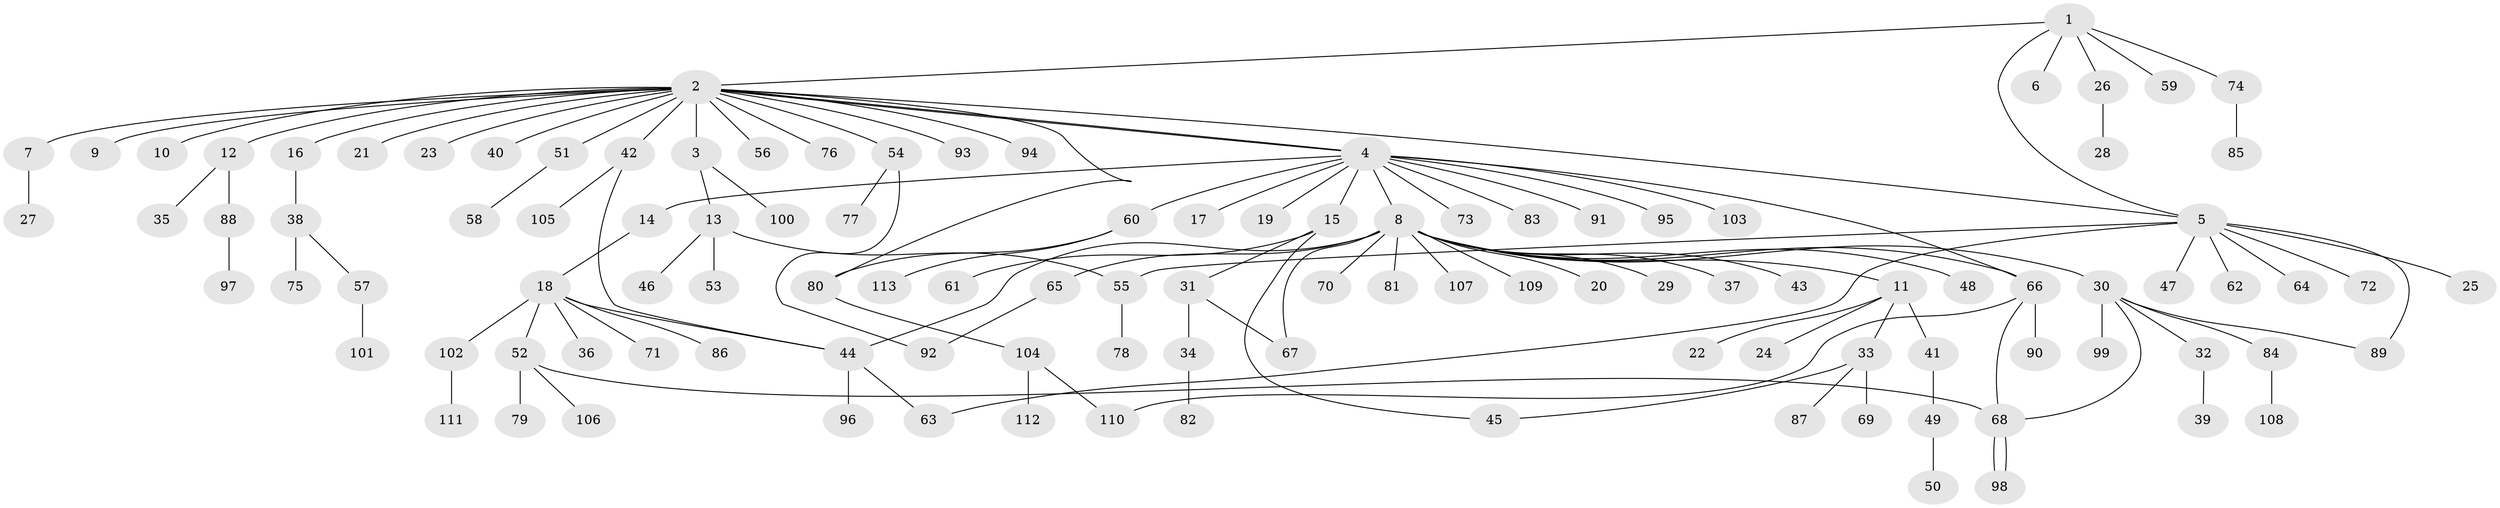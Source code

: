 // coarse degree distribution, {5: 0.011764705882352941, 21: 0.011764705882352941, 2: 0.10588235294117647, 16: 0.011764705882352941, 9: 0.011764705882352941, 1: 0.6588235294117647, 14: 0.011764705882352941, 4: 0.03529411764705882, 3: 0.10588235294117647, 6: 0.03529411764705882}
// Generated by graph-tools (version 1.1) at 2025/41/03/06/25 10:41:51]
// undirected, 113 vertices, 128 edges
graph export_dot {
graph [start="1"]
  node [color=gray90,style=filled];
  1;
  2;
  3;
  4;
  5;
  6;
  7;
  8;
  9;
  10;
  11;
  12;
  13;
  14;
  15;
  16;
  17;
  18;
  19;
  20;
  21;
  22;
  23;
  24;
  25;
  26;
  27;
  28;
  29;
  30;
  31;
  32;
  33;
  34;
  35;
  36;
  37;
  38;
  39;
  40;
  41;
  42;
  43;
  44;
  45;
  46;
  47;
  48;
  49;
  50;
  51;
  52;
  53;
  54;
  55;
  56;
  57;
  58;
  59;
  60;
  61;
  62;
  63;
  64;
  65;
  66;
  67;
  68;
  69;
  70;
  71;
  72;
  73;
  74;
  75;
  76;
  77;
  78;
  79;
  80;
  81;
  82;
  83;
  84;
  85;
  86;
  87;
  88;
  89;
  90;
  91;
  92;
  93;
  94;
  95;
  96;
  97;
  98;
  99;
  100;
  101;
  102;
  103;
  104;
  105;
  106;
  107;
  108;
  109;
  110;
  111;
  112;
  113;
  1 -- 2;
  1 -- 5;
  1 -- 6;
  1 -- 26;
  1 -- 59;
  1 -- 74;
  2 -- 3;
  2 -- 4;
  2 -- 4;
  2 -- 5;
  2 -- 7;
  2 -- 9;
  2 -- 10;
  2 -- 12;
  2 -- 16;
  2 -- 21;
  2 -- 23;
  2 -- 40;
  2 -- 42;
  2 -- 51;
  2 -- 54;
  2 -- 56;
  2 -- 76;
  2 -- 80;
  2 -- 93;
  2 -- 94;
  3 -- 13;
  3 -- 100;
  4 -- 8;
  4 -- 14;
  4 -- 15;
  4 -- 17;
  4 -- 19;
  4 -- 60;
  4 -- 66;
  4 -- 73;
  4 -- 83;
  4 -- 91;
  4 -- 95;
  4 -- 103;
  5 -- 25;
  5 -- 47;
  5 -- 55;
  5 -- 62;
  5 -- 63;
  5 -- 64;
  5 -- 72;
  5 -- 89;
  7 -- 27;
  8 -- 11;
  8 -- 20;
  8 -- 29;
  8 -- 30;
  8 -- 37;
  8 -- 43;
  8 -- 44;
  8 -- 48;
  8 -- 65;
  8 -- 66;
  8 -- 67;
  8 -- 70;
  8 -- 81;
  8 -- 107;
  8 -- 109;
  11 -- 22;
  11 -- 24;
  11 -- 33;
  11 -- 41;
  12 -- 35;
  12 -- 88;
  13 -- 46;
  13 -- 53;
  13 -- 55;
  14 -- 18;
  15 -- 31;
  15 -- 45;
  15 -- 61;
  16 -- 38;
  18 -- 36;
  18 -- 44;
  18 -- 52;
  18 -- 71;
  18 -- 86;
  18 -- 102;
  26 -- 28;
  30 -- 32;
  30 -- 68;
  30 -- 84;
  30 -- 89;
  30 -- 99;
  31 -- 34;
  31 -- 67;
  32 -- 39;
  33 -- 45;
  33 -- 69;
  33 -- 87;
  34 -- 82;
  38 -- 57;
  38 -- 75;
  41 -- 49;
  42 -- 44;
  42 -- 105;
  44 -- 63;
  44 -- 96;
  49 -- 50;
  51 -- 58;
  52 -- 68;
  52 -- 79;
  52 -- 106;
  54 -- 77;
  54 -- 92;
  55 -- 78;
  57 -- 101;
  60 -- 80;
  60 -- 113;
  65 -- 92;
  66 -- 68;
  66 -- 90;
  66 -- 110;
  68 -- 98;
  68 -- 98;
  74 -- 85;
  80 -- 104;
  84 -- 108;
  88 -- 97;
  102 -- 111;
  104 -- 110;
  104 -- 112;
}
